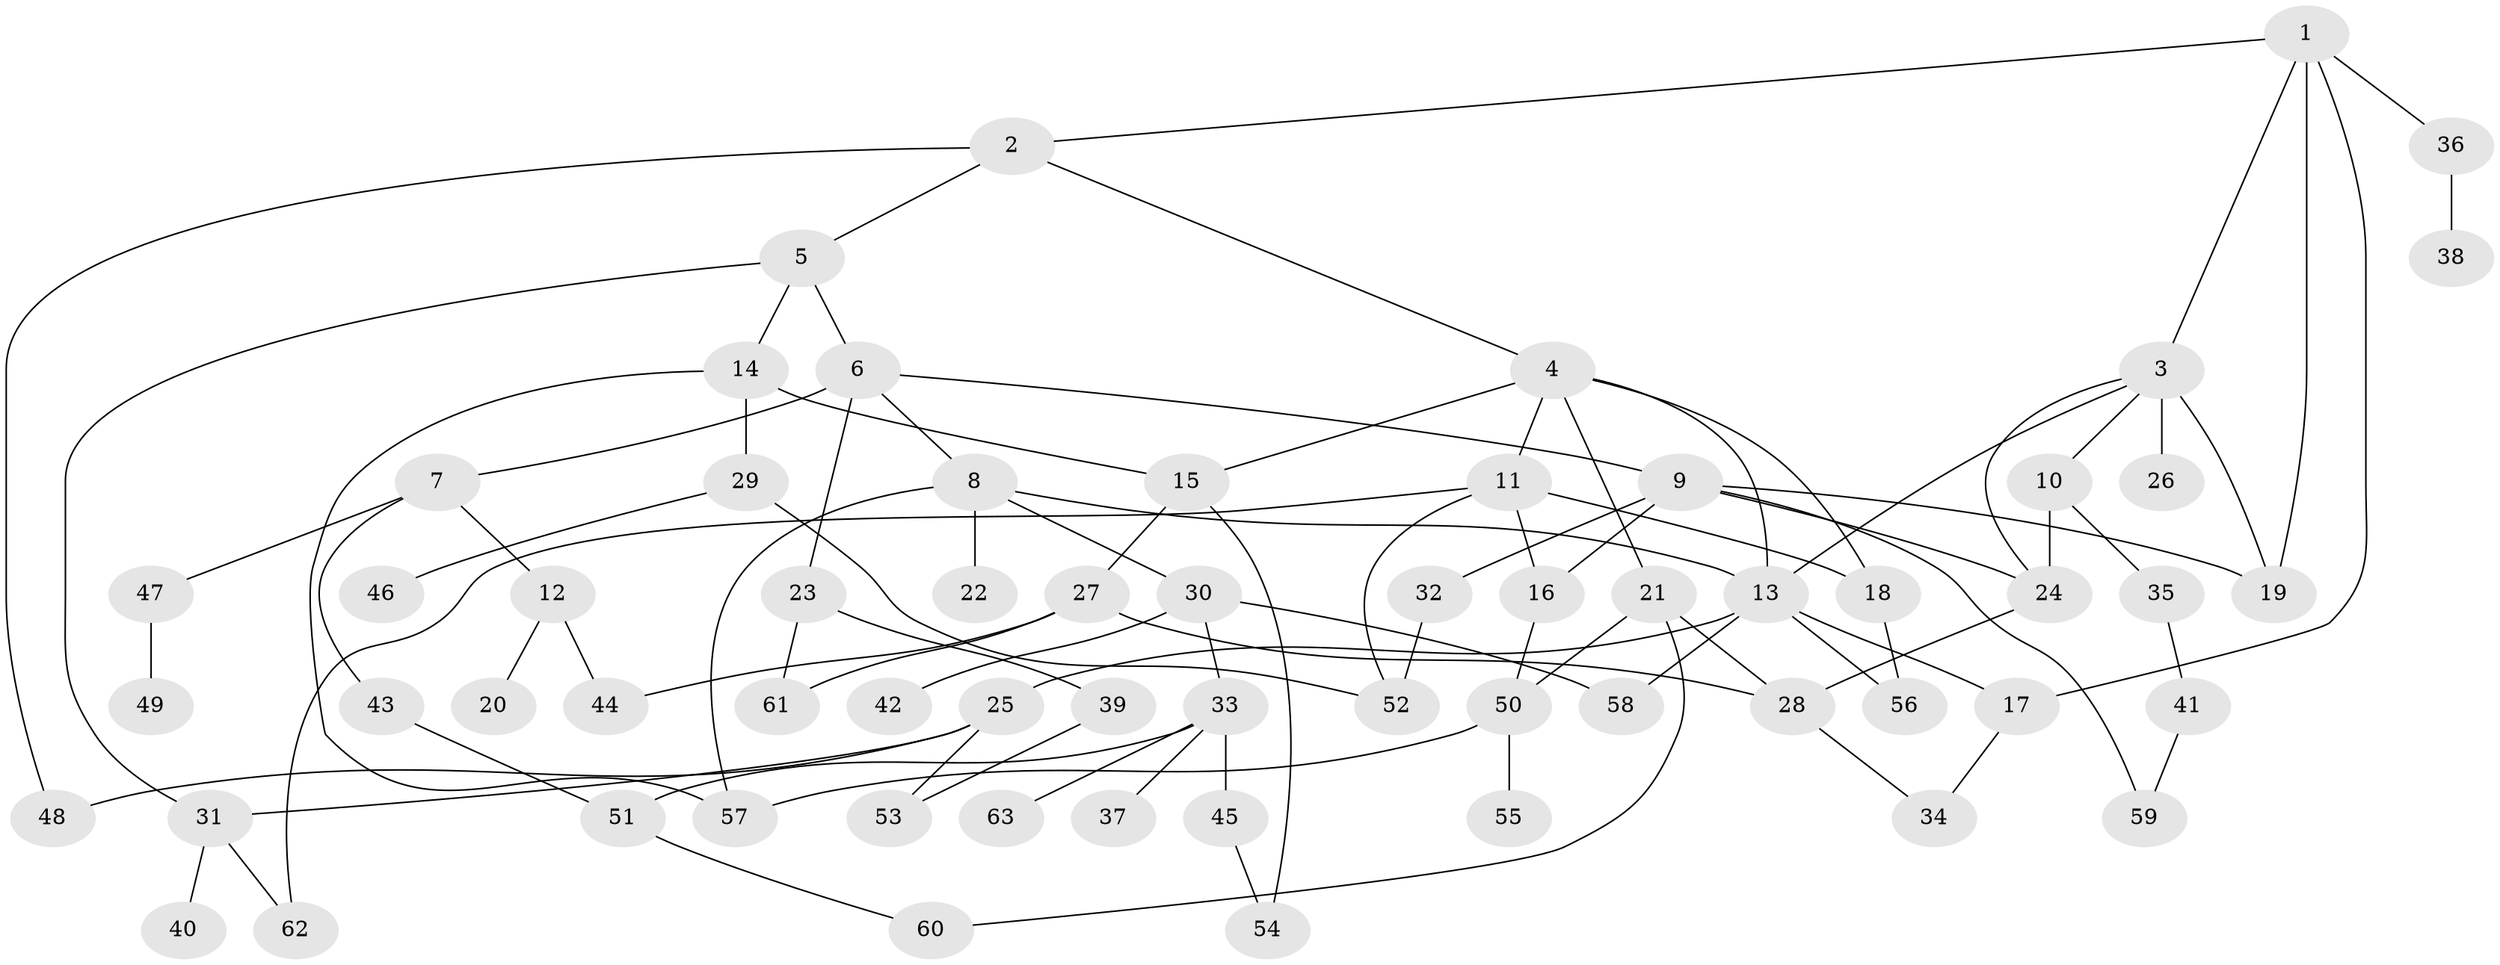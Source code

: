 // original degree distribution, {5: 0.04, 3: 0.216, 7: 0.024, 4: 0.112, 2: 0.272, 6: 0.016, 1: 0.312, 8: 0.008}
// Generated by graph-tools (version 1.1) at 2025/34/03/09/25 02:34:21]
// undirected, 63 vertices, 92 edges
graph export_dot {
graph [start="1"]
  node [color=gray90,style=filled];
  1;
  2;
  3;
  4;
  5;
  6;
  7;
  8;
  9;
  10;
  11;
  12;
  13;
  14;
  15;
  16;
  17;
  18;
  19;
  20;
  21;
  22;
  23;
  24;
  25;
  26;
  27;
  28;
  29;
  30;
  31;
  32;
  33;
  34;
  35;
  36;
  37;
  38;
  39;
  40;
  41;
  42;
  43;
  44;
  45;
  46;
  47;
  48;
  49;
  50;
  51;
  52;
  53;
  54;
  55;
  56;
  57;
  58;
  59;
  60;
  61;
  62;
  63;
  1 -- 2 [weight=1.0];
  1 -- 3 [weight=1.0];
  1 -- 17 [weight=1.0];
  1 -- 19 [weight=1.0];
  1 -- 36 [weight=1.0];
  2 -- 4 [weight=1.0];
  2 -- 5 [weight=1.0];
  2 -- 48 [weight=1.0];
  3 -- 10 [weight=1.0];
  3 -- 13 [weight=1.0];
  3 -- 19 [weight=1.0];
  3 -- 24 [weight=1.0];
  3 -- 26 [weight=2.0];
  4 -- 11 [weight=1.0];
  4 -- 13 [weight=1.0];
  4 -- 15 [weight=1.0];
  4 -- 18 [weight=1.0];
  4 -- 21 [weight=1.0];
  5 -- 6 [weight=1.0];
  5 -- 14 [weight=1.0];
  5 -- 31 [weight=1.0];
  6 -- 7 [weight=1.0];
  6 -- 8 [weight=1.0];
  6 -- 9 [weight=1.0];
  6 -- 23 [weight=1.0];
  7 -- 12 [weight=1.0];
  7 -- 43 [weight=1.0];
  7 -- 47 [weight=1.0];
  8 -- 13 [weight=1.0];
  8 -- 22 [weight=2.0];
  8 -- 30 [weight=1.0];
  8 -- 57 [weight=1.0];
  9 -- 16 [weight=1.0];
  9 -- 19 [weight=1.0];
  9 -- 24 [weight=1.0];
  9 -- 32 [weight=1.0];
  9 -- 59 [weight=1.0];
  10 -- 24 [weight=1.0];
  10 -- 35 [weight=2.0];
  11 -- 16 [weight=1.0];
  11 -- 18 [weight=1.0];
  11 -- 52 [weight=1.0];
  11 -- 62 [weight=1.0];
  12 -- 20 [weight=1.0];
  12 -- 44 [weight=1.0];
  13 -- 17 [weight=1.0];
  13 -- 25 [weight=1.0];
  13 -- 56 [weight=1.0];
  13 -- 58 [weight=1.0];
  14 -- 15 [weight=1.0];
  14 -- 29 [weight=1.0];
  14 -- 57 [weight=1.0];
  15 -- 27 [weight=1.0];
  15 -- 54 [weight=1.0];
  16 -- 50 [weight=1.0];
  17 -- 34 [weight=1.0];
  18 -- 56 [weight=1.0];
  21 -- 28 [weight=1.0];
  21 -- 50 [weight=3.0];
  21 -- 60 [weight=1.0];
  23 -- 39 [weight=1.0];
  23 -- 61 [weight=1.0];
  24 -- 28 [weight=1.0];
  25 -- 31 [weight=4.0];
  25 -- 48 [weight=1.0];
  25 -- 53 [weight=1.0];
  27 -- 28 [weight=1.0];
  27 -- 44 [weight=1.0];
  27 -- 61 [weight=1.0];
  28 -- 34 [weight=1.0];
  29 -- 46 [weight=1.0];
  29 -- 52 [weight=1.0];
  30 -- 33 [weight=1.0];
  30 -- 42 [weight=1.0];
  30 -- 58 [weight=1.0];
  31 -- 40 [weight=1.0];
  31 -- 62 [weight=1.0];
  32 -- 52 [weight=1.0];
  33 -- 37 [weight=1.0];
  33 -- 45 [weight=1.0];
  33 -- 51 [weight=1.0];
  33 -- 63 [weight=1.0];
  35 -- 41 [weight=1.0];
  36 -- 38 [weight=1.0];
  39 -- 53 [weight=1.0];
  41 -- 59 [weight=1.0];
  43 -- 51 [weight=1.0];
  45 -- 54 [weight=1.0];
  47 -- 49 [weight=1.0];
  50 -- 55 [weight=1.0];
  50 -- 57 [weight=1.0];
  51 -- 60 [weight=1.0];
}
